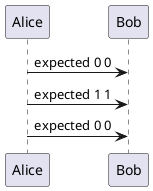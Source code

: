 {
  "sha1": "wyd0mdrwuyuscepvbyfmzkzko0gy7e",
  "insertion": {
    "when": "2024-06-04T17:28:46.927Z",
    "user": "plantuml@gmail.com"
  }
}
@startuml
'!preprocessorV2
Alice -> Bob : expected 0 %false()
Alice -> Bob : expected 1 %true()
Alice -> Bob : expected 0 %not(2+4==6)
@enduml
